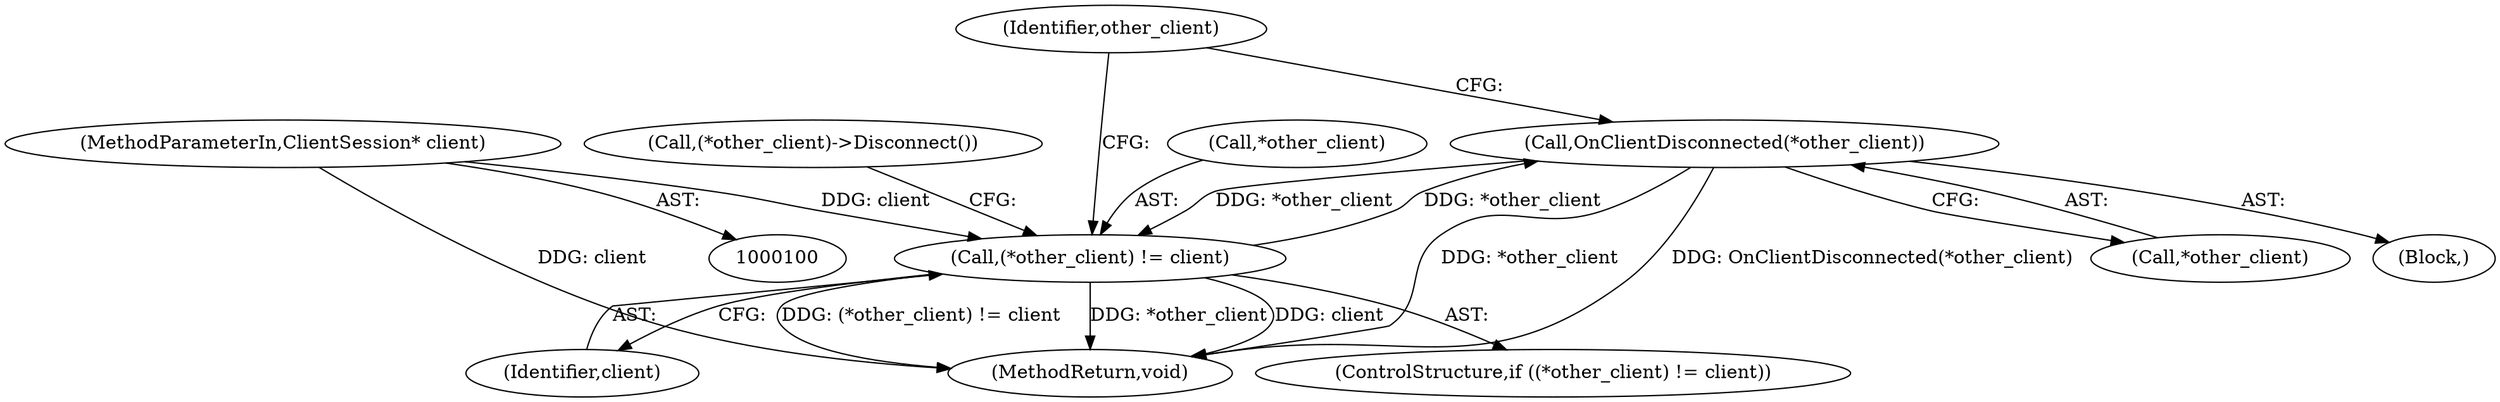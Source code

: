 digraph "1_Chrome_a46bcef82b29d30836a0f26226e3d4aca4fa9612@API" {
"1000127" [label="(Call,OnClientDisconnected(*other_client))"];
"1000121" [label="(Call,(*other_client) != client)"];
"1000127" [label="(Call,OnClientDisconnected(*other_client))"];
"1000101" [label="(MethodParameterIn,ClientSession* client)"];
"1000122" [label="(Call,*other_client)"];
"1000126" [label="(Call,(*other_client)->Disconnect())"];
"1000101" [label="(MethodParameterIn,ClientSession* client)"];
"1000121" [label="(Call,(*other_client) != client)"];
"1000124" [label="(Identifier,client)"];
"1000128" [label="(Call,*other_client)"];
"1000120" [label="(ControlStructure,if ((*other_client) != client))"];
"1000125" [label="(Block,)"];
"1000118" [label="(Identifier,other_client)"];
"1000187" [label="(MethodReturn,void)"];
"1000127" [label="(Call,OnClientDisconnected(*other_client))"];
"1000127" -> "1000125"  [label="AST: "];
"1000127" -> "1000128"  [label="CFG: "];
"1000128" -> "1000127"  [label="AST: "];
"1000118" -> "1000127"  [label="CFG: "];
"1000127" -> "1000187"  [label="DDG: OnClientDisconnected(*other_client)"];
"1000127" -> "1000187"  [label="DDG: *other_client"];
"1000127" -> "1000121"  [label="DDG: *other_client"];
"1000121" -> "1000127"  [label="DDG: *other_client"];
"1000121" -> "1000120"  [label="AST: "];
"1000121" -> "1000124"  [label="CFG: "];
"1000122" -> "1000121"  [label="AST: "];
"1000124" -> "1000121"  [label="AST: "];
"1000126" -> "1000121"  [label="CFG: "];
"1000118" -> "1000121"  [label="CFG: "];
"1000121" -> "1000187"  [label="DDG: (*other_client) != client"];
"1000121" -> "1000187"  [label="DDG: *other_client"];
"1000121" -> "1000187"  [label="DDG: client"];
"1000101" -> "1000121"  [label="DDG: client"];
"1000101" -> "1000100"  [label="AST: "];
"1000101" -> "1000187"  [label="DDG: client"];
}
